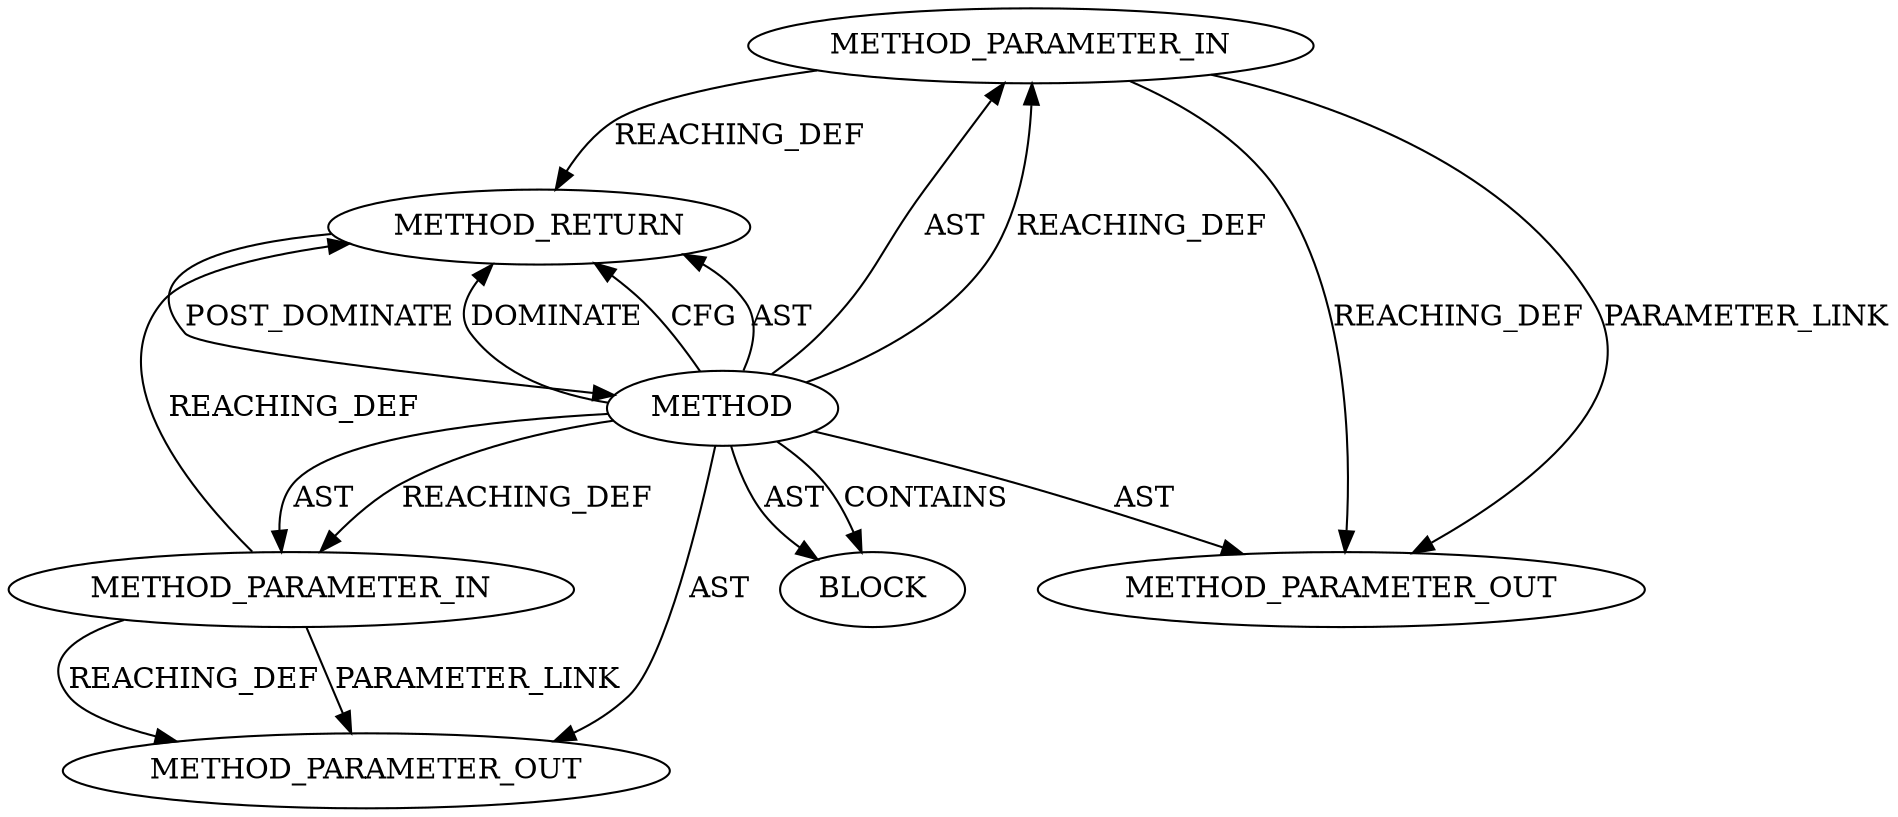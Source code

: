 digraph {
  12844 [label=METHOD_PARAMETER_IN ORDER=2 CODE="p2" IS_VARIADIC=false TYPE_FULL_NAME="ANY" EVALUATION_STRATEGY="BY_VALUE" INDEX=2 NAME="p2"]
  12843 [label=METHOD_PARAMETER_IN ORDER=1 CODE="p1" IS_VARIADIC=false TYPE_FULL_NAME="ANY" EVALUATION_STRATEGY="BY_VALUE" INDEX=1 NAME="p1"]
  12846 [label=METHOD_RETURN ORDER=2 CODE="RET" TYPE_FULL_NAME="ANY" EVALUATION_STRATEGY="BY_VALUE"]
  12845 [label=BLOCK ORDER=1 ARGUMENT_INDEX=1 CODE="<empty>" TYPE_FULL_NAME="ANY"]
  12842 [label=METHOD AST_PARENT_TYPE="NAMESPACE_BLOCK" AST_PARENT_FULL_NAME="<global>" ORDER=0 CODE="<empty>" FULL_NAME="ceph_get_global_seq" IS_EXTERNAL=true FILENAME="<empty>" SIGNATURE="" NAME="ceph_get_global_seq"]
  13574 [label=METHOD_PARAMETER_OUT ORDER=1 CODE="p1" IS_VARIADIC=false TYPE_FULL_NAME="ANY" EVALUATION_STRATEGY="BY_VALUE" INDEX=1 NAME="p1"]
  13575 [label=METHOD_PARAMETER_OUT ORDER=2 CODE="p2" IS_VARIADIC=false TYPE_FULL_NAME="ANY" EVALUATION_STRATEGY="BY_VALUE" INDEX=2 NAME="p2"]
  12843 -> 13574 [label=REACHING_DEF VARIABLE="p1"]
  12843 -> 13574 [label=PARAMETER_LINK ]
  12842 -> 12845 [label=AST ]
  12842 -> 12844 [label=AST ]
  12844 -> 13575 [label=REACHING_DEF VARIABLE="p2"]
  12842 -> 12843 [label=AST ]
  12842 -> 13575 [label=AST ]
  12842 -> 12846 [label=DOMINATE ]
  12842 -> 13574 [label=AST ]
  12842 -> 12845 [label=CONTAINS ]
  12842 -> 12846 [label=CFG ]
  12844 -> 12846 [label=REACHING_DEF VARIABLE="p2"]
  12842 -> 12844 [label=REACHING_DEF VARIABLE=""]
  12842 -> 12846 [label=AST ]
  12844 -> 13575 [label=PARAMETER_LINK ]
  12842 -> 12843 [label=REACHING_DEF VARIABLE=""]
  12846 -> 12842 [label=POST_DOMINATE ]
  12843 -> 12846 [label=REACHING_DEF VARIABLE="p1"]
}
